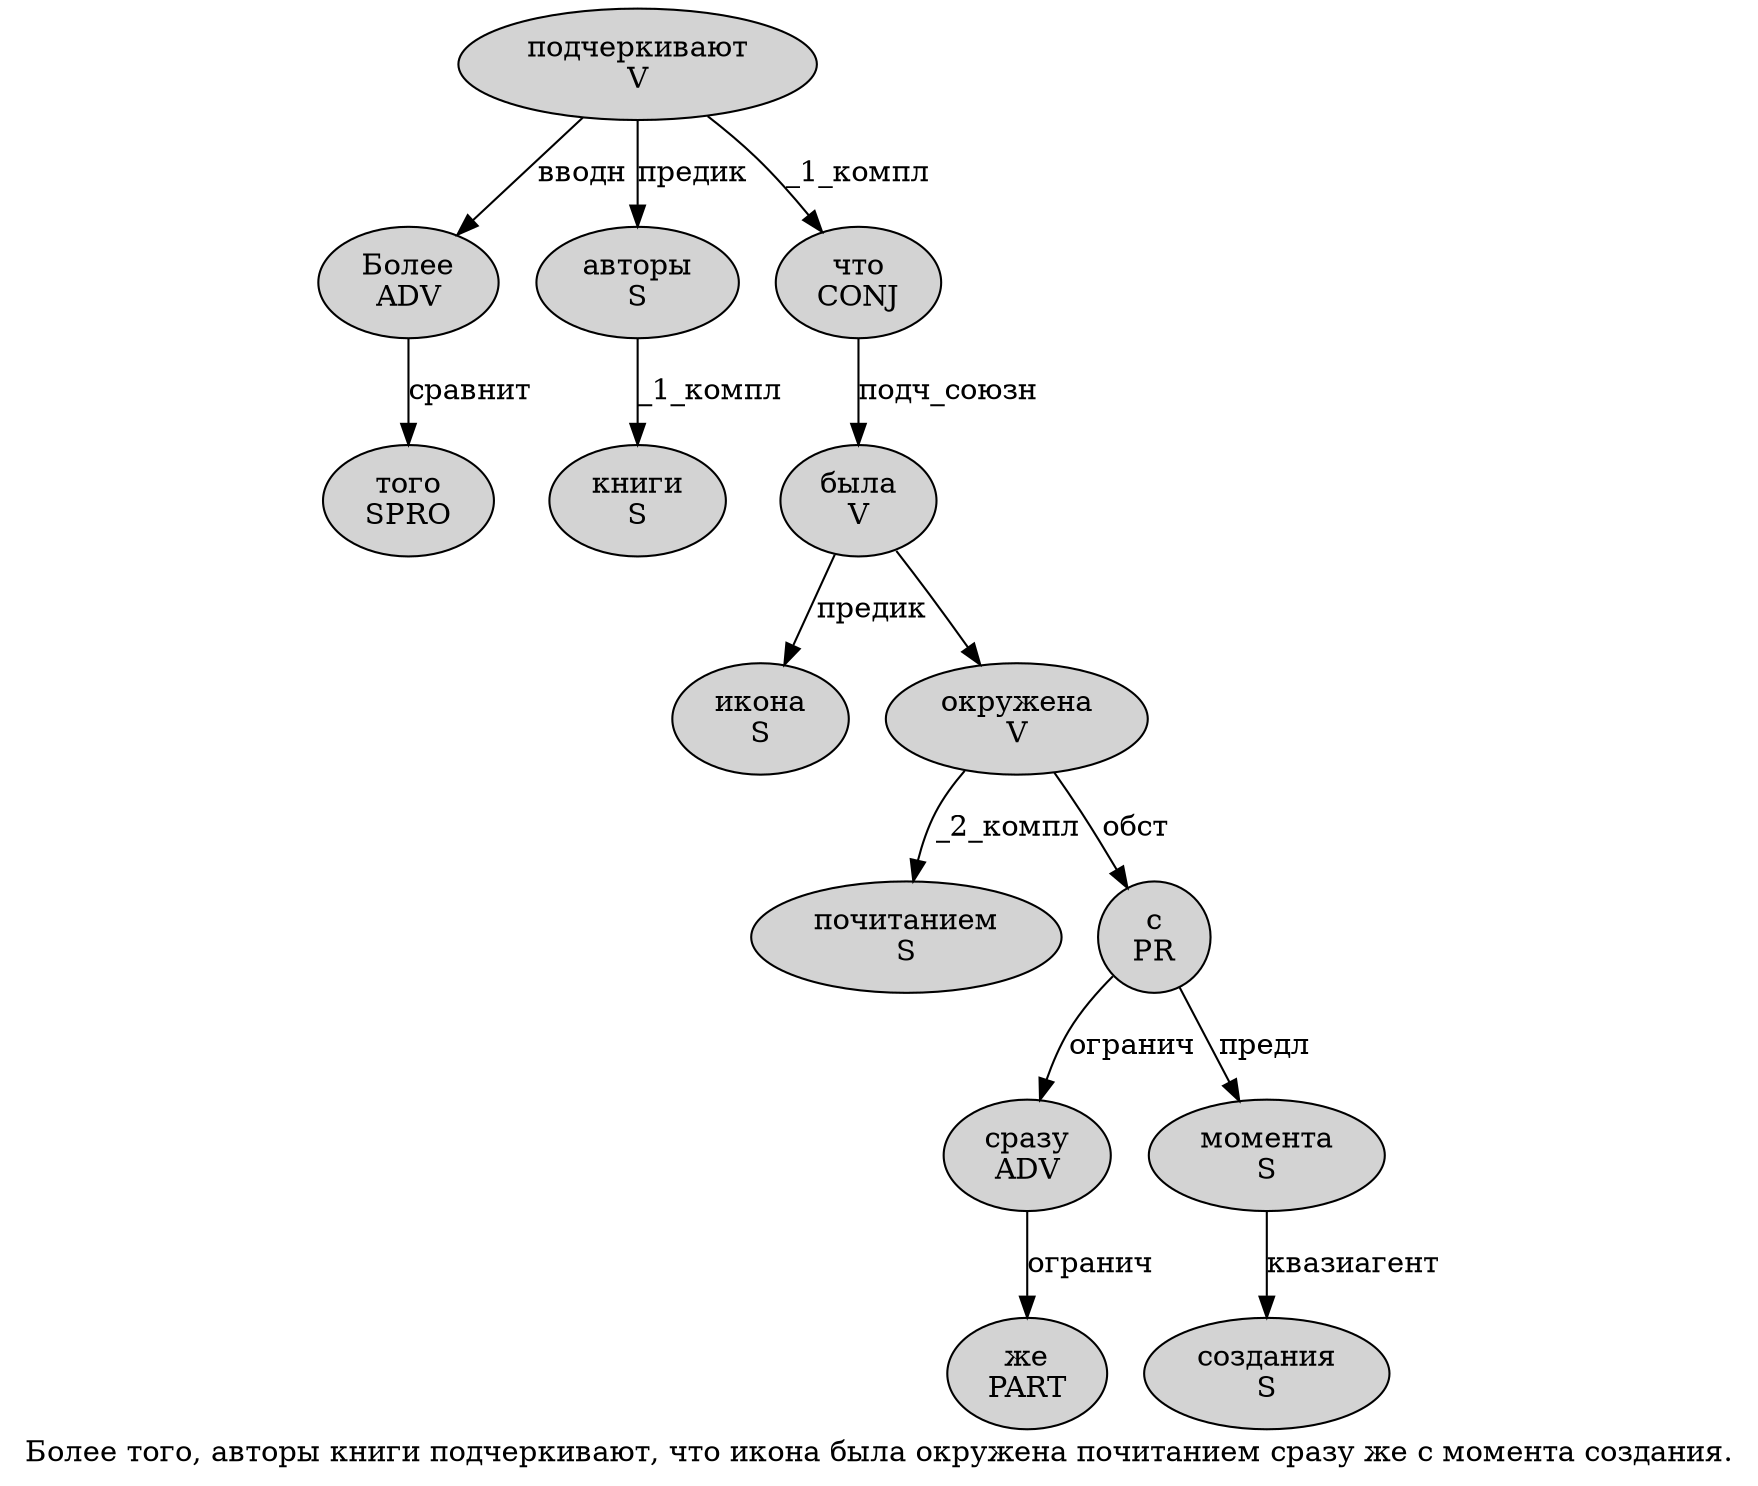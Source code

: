 digraph SENTENCE_956 {
	graph [label="Более того, авторы книги подчеркивают, что икона была окружена почитанием сразу же с момента создания."]
	node [style=filled]
		0 [label="Более
ADV" color="" fillcolor=lightgray penwidth=1 shape=ellipse]
		1 [label="того
SPRO" color="" fillcolor=lightgray penwidth=1 shape=ellipse]
		3 [label="авторы
S" color="" fillcolor=lightgray penwidth=1 shape=ellipse]
		4 [label="книги
S" color="" fillcolor=lightgray penwidth=1 shape=ellipse]
		5 [label="подчеркивают
V" color="" fillcolor=lightgray penwidth=1 shape=ellipse]
		7 [label="что
CONJ" color="" fillcolor=lightgray penwidth=1 shape=ellipse]
		8 [label="икона
S" color="" fillcolor=lightgray penwidth=1 shape=ellipse]
		9 [label="была
V" color="" fillcolor=lightgray penwidth=1 shape=ellipse]
		10 [label="окружена
V" color="" fillcolor=lightgray penwidth=1 shape=ellipse]
		11 [label="почитанием
S" color="" fillcolor=lightgray penwidth=1 shape=ellipse]
		12 [label="сразу
ADV" color="" fillcolor=lightgray penwidth=1 shape=ellipse]
		13 [label="же
PART" color="" fillcolor=lightgray penwidth=1 shape=ellipse]
		14 [label="с
PR" color="" fillcolor=lightgray penwidth=1 shape=ellipse]
		15 [label="момента
S" color="" fillcolor=lightgray penwidth=1 shape=ellipse]
		16 [label="создания
S" color="" fillcolor=lightgray penwidth=1 shape=ellipse]
			7 -> 9 [label="подч_союзн"]
			9 -> 8 [label="предик"]
			9 -> 10
			10 -> 11 [label="_2_компл"]
			10 -> 14 [label="обст"]
			5 -> 0 [label="вводн"]
			5 -> 3 [label="предик"]
			5 -> 7 [label="_1_компл"]
			12 -> 13 [label="огранич"]
			15 -> 16 [label="квазиагент"]
			14 -> 12 [label="огранич"]
			14 -> 15 [label="предл"]
			0 -> 1 [label="сравнит"]
			3 -> 4 [label="_1_компл"]
}